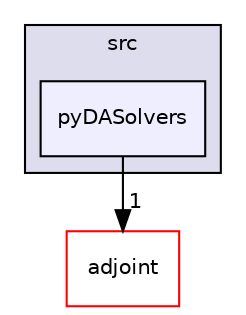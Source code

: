 digraph "dafoam/src/pyDASolvers" {
  bgcolor=transparent;
  compound=true
  node [ fontsize="10", fontname="Helvetica"];
  edge [ labelfontsize="10", labelfontname="Helvetica"];
  subgraph clusterdir_627fd991f2d271afc2835b9eae3d66f7 {
    graph [ bgcolor="#ddddee", pencolor="black", label="src" fontname="Helvetica", fontsize="10", URL="dir_627fd991f2d271afc2835b9eae3d66f7.html"]
  dir_00604053a2f932ed42177f06fed741ce [shape=box, label="pyDASolvers", style="filled", fillcolor="#eeeeff", pencolor="black", URL="dir_00604053a2f932ed42177f06fed741ce.html"];
  }
  dir_f5514f987767675d2ddbed85ad2de067 [shape=box label="adjoint" color="red" URL="dir_f5514f987767675d2ddbed85ad2de067.html"];
  dir_00604053a2f932ed42177f06fed741ce->dir_f5514f987767675d2ddbed85ad2de067 [headlabel="1", labeldistance=1.5 headhref="dir_000032_000004.html"];
}
